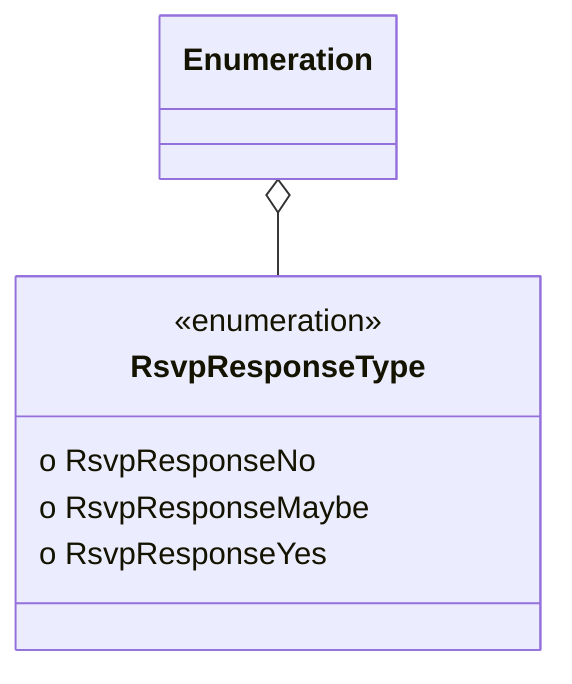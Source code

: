 classDiagram
Enumeration o-- RsvpResponseType
  class RsvpResponseType {
<<enumeration>>
  o RsvpResponseNo
  o RsvpResponseMaybe
  o RsvpResponseYes
}